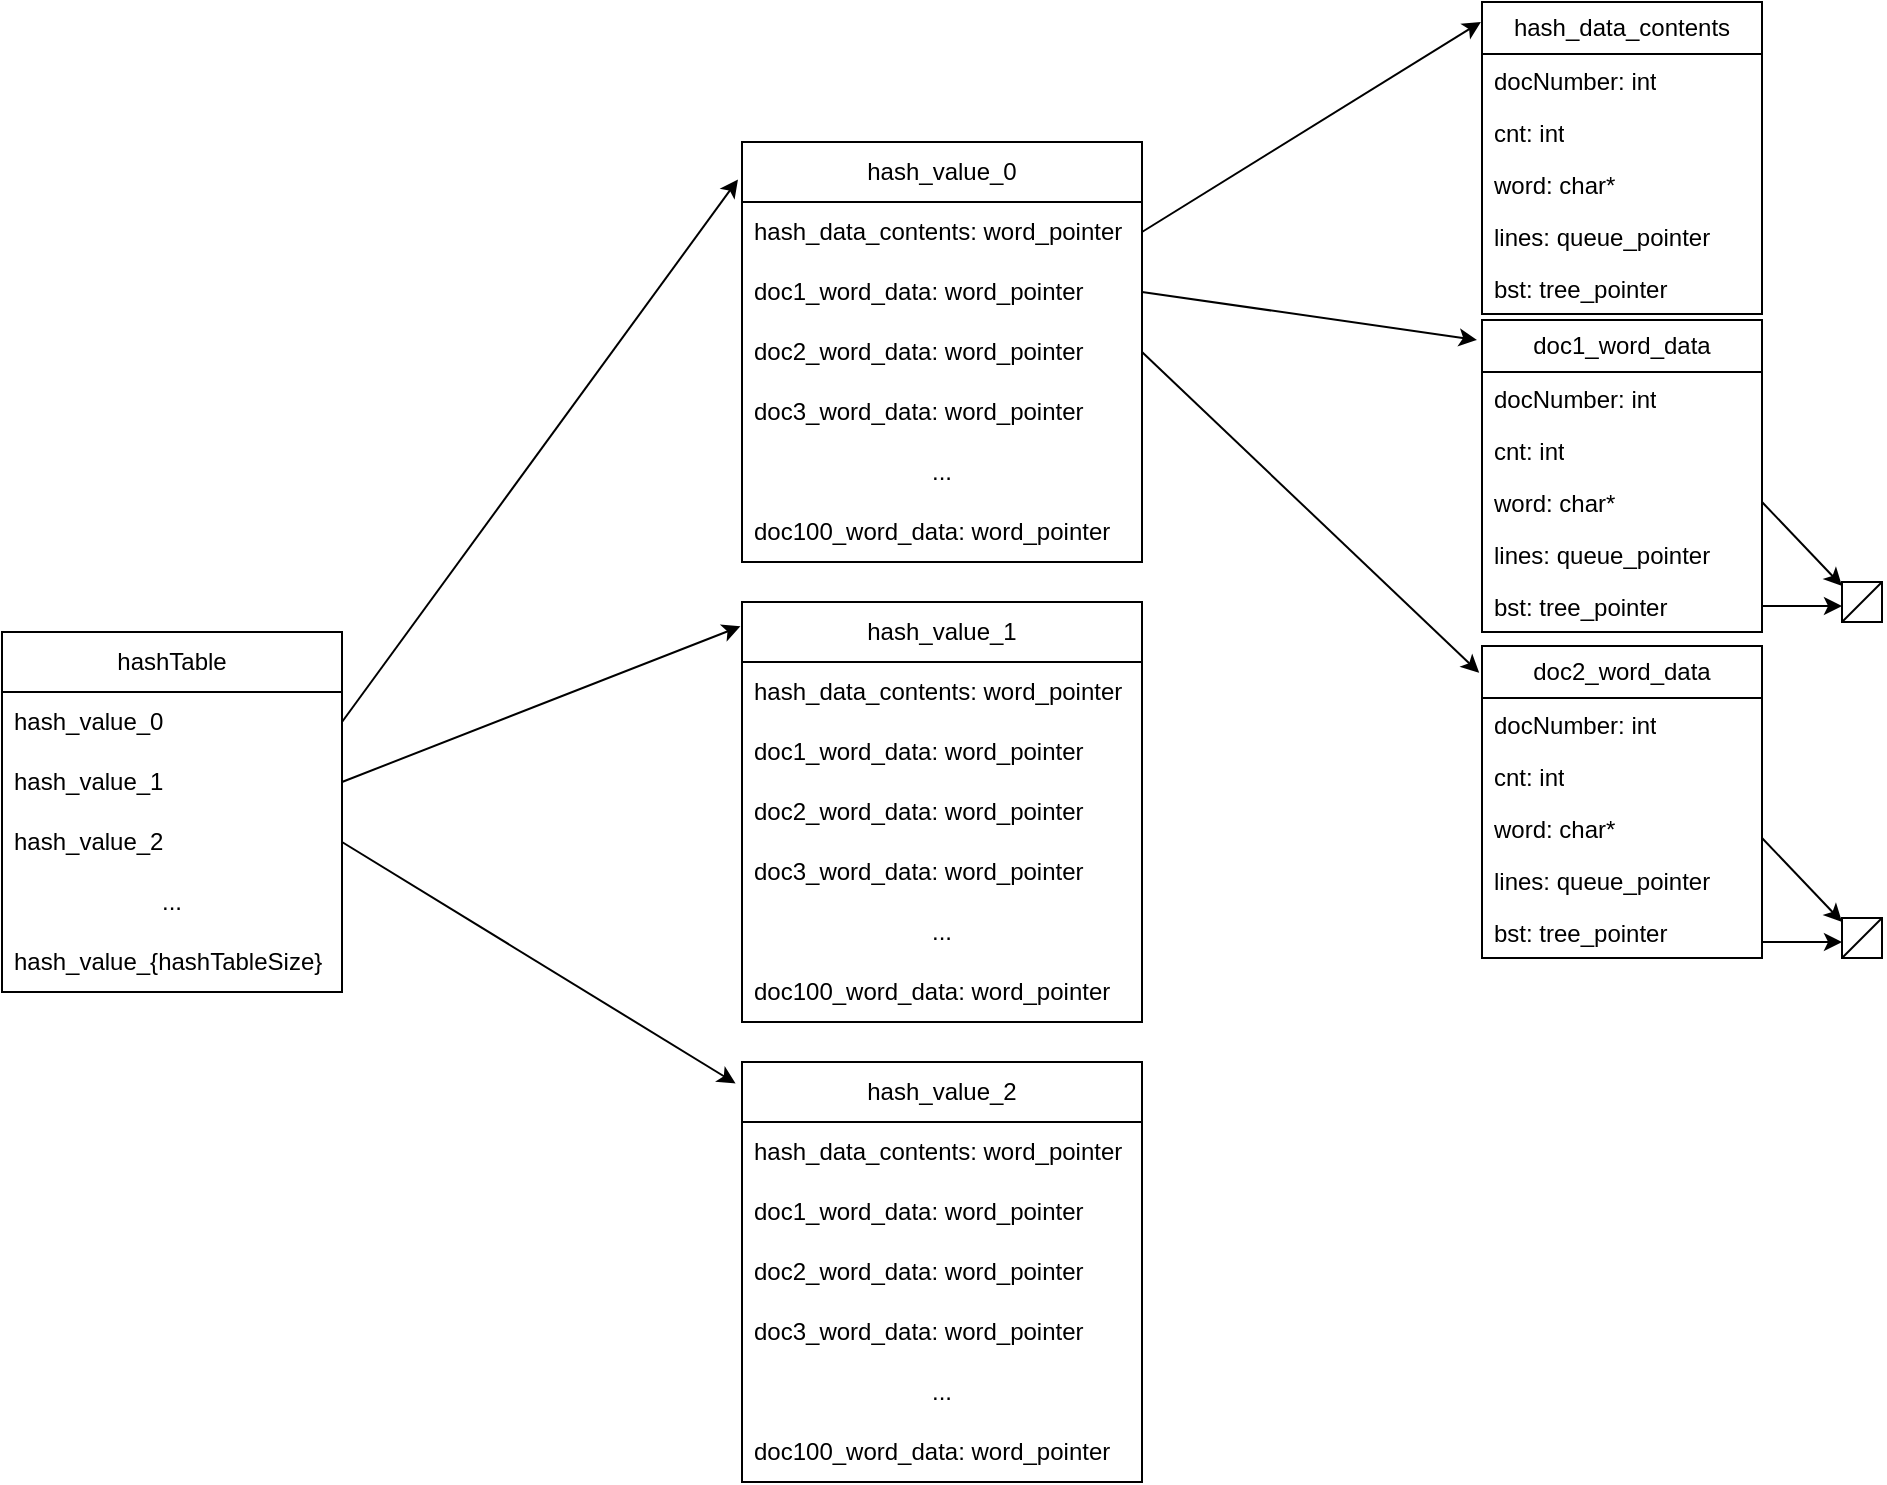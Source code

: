<mxfile version="21.3.7" type="github">
  <diagram id="C5RBs43oDa-KdzZeNtuy" name="Page-1">
    <mxGraphModel dx="1253" dy="264" grid="1" gridSize="10" guides="1" tooltips="1" connect="1" arrows="1" fold="1" page="1" pageScale="1" pageWidth="827" pageHeight="1169" math="0" shadow="0">
      <root>
        <mxCell id="WIyWlLk6GJQsqaUBKTNV-0" />
        <mxCell id="WIyWlLk6GJQsqaUBKTNV-1" parent="WIyWlLk6GJQsqaUBKTNV-0" />
        <mxCell id="9guXmSiyD-ebFP474_FE-5" value="hash_data_contents" style="swimlane;fontStyle=0;childLayout=stackLayout;horizontal=1;startSize=26;fillColor=none;horizontalStack=0;resizeParent=1;resizeParentMax=0;resizeLast=0;collapsible=1;marginBottom=0;whiteSpace=wrap;html=1;" vertex="1" parent="WIyWlLk6GJQsqaUBKTNV-1">
          <mxGeometry x="640" y="20" width="140" height="156" as="geometry" />
        </mxCell>
        <mxCell id="9guXmSiyD-ebFP474_FE-6" value="docNumber: int" style="text;strokeColor=none;fillColor=none;align=left;verticalAlign=top;spacingLeft=4;spacingRight=4;overflow=hidden;rotatable=0;points=[[0,0.5],[1,0.5]];portConstraint=eastwest;whiteSpace=wrap;html=1;" vertex="1" parent="9guXmSiyD-ebFP474_FE-5">
          <mxGeometry y="26" width="140" height="26" as="geometry" />
        </mxCell>
        <mxCell id="9guXmSiyD-ebFP474_FE-7" value="cnt: int" style="text;strokeColor=none;fillColor=none;align=left;verticalAlign=top;spacingLeft=4;spacingRight=4;overflow=hidden;rotatable=0;points=[[0,0.5],[1,0.5]];portConstraint=eastwest;whiteSpace=wrap;html=1;" vertex="1" parent="9guXmSiyD-ebFP474_FE-5">
          <mxGeometry y="52" width="140" height="26" as="geometry" />
        </mxCell>
        <mxCell id="9guXmSiyD-ebFP474_FE-8" value="word: char*" style="text;strokeColor=none;fillColor=none;align=left;verticalAlign=top;spacingLeft=4;spacingRight=4;overflow=hidden;rotatable=0;points=[[0,0.5],[1,0.5]];portConstraint=eastwest;whiteSpace=wrap;html=1;" vertex="1" parent="9guXmSiyD-ebFP474_FE-5">
          <mxGeometry y="78" width="140" height="26" as="geometry" />
        </mxCell>
        <mxCell id="9guXmSiyD-ebFP474_FE-9" value="lines: queue_pointer" style="text;strokeColor=none;fillColor=none;align=left;verticalAlign=top;spacingLeft=4;spacingRight=4;overflow=hidden;rotatable=0;points=[[0,0.5],[1,0.5]];portConstraint=eastwest;whiteSpace=wrap;html=1;" vertex="1" parent="9guXmSiyD-ebFP474_FE-5">
          <mxGeometry y="104" width="140" height="26" as="geometry" />
        </mxCell>
        <mxCell id="9guXmSiyD-ebFP474_FE-10" value="bst: tree_pointer" style="text;strokeColor=none;fillColor=none;align=left;verticalAlign=top;spacingLeft=4;spacingRight=4;overflow=hidden;rotatable=0;points=[[0,0.5],[1,0.5]];portConstraint=eastwest;whiteSpace=wrap;html=1;" vertex="1" parent="9guXmSiyD-ebFP474_FE-5">
          <mxGeometry y="130" width="140" height="26" as="geometry" />
        </mxCell>
        <mxCell id="9guXmSiyD-ebFP474_FE-11" value="hashTable" style="swimlane;fontStyle=0;childLayout=stackLayout;horizontal=1;startSize=30;horizontalStack=0;resizeParent=1;resizeParentMax=0;resizeLast=0;collapsible=1;marginBottom=0;whiteSpace=wrap;html=1;" vertex="1" parent="WIyWlLk6GJQsqaUBKTNV-1">
          <mxGeometry x="-100" y="335" width="170" height="180" as="geometry" />
        </mxCell>
        <mxCell id="9guXmSiyD-ebFP474_FE-12" value="hash_value_0" style="text;strokeColor=none;fillColor=none;align=left;verticalAlign=middle;spacingLeft=4;spacingRight=4;overflow=hidden;points=[[0,0.5],[1,0.5]];portConstraint=eastwest;rotatable=0;whiteSpace=wrap;html=1;" vertex="1" parent="9guXmSiyD-ebFP474_FE-11">
          <mxGeometry y="30" width="170" height="30" as="geometry" />
        </mxCell>
        <mxCell id="9guXmSiyD-ebFP474_FE-13" value="hash_value_1" style="text;strokeColor=none;fillColor=none;align=left;verticalAlign=middle;spacingLeft=4;spacingRight=4;overflow=hidden;points=[[0,0.5],[1,0.5]];portConstraint=eastwest;rotatable=0;whiteSpace=wrap;html=1;" vertex="1" parent="9guXmSiyD-ebFP474_FE-11">
          <mxGeometry y="60" width="170" height="30" as="geometry" />
        </mxCell>
        <mxCell id="9guXmSiyD-ebFP474_FE-14" value="hash_value_2" style="text;strokeColor=none;fillColor=none;align=left;verticalAlign=middle;spacingLeft=4;spacingRight=4;overflow=hidden;points=[[0,0.5],[1,0.5]];portConstraint=eastwest;rotatable=0;whiteSpace=wrap;html=1;" vertex="1" parent="9guXmSiyD-ebFP474_FE-11">
          <mxGeometry y="90" width="170" height="30" as="geometry" />
        </mxCell>
        <mxCell id="9guXmSiyD-ebFP474_FE-16" value="..." style="text;strokeColor=none;fillColor=none;align=center;verticalAlign=middle;spacingLeft=4;spacingRight=4;overflow=hidden;points=[[0,0.5],[1,0.5]];portConstraint=eastwest;rotatable=0;whiteSpace=wrap;html=1;" vertex="1" parent="9guXmSiyD-ebFP474_FE-11">
          <mxGeometry y="120" width="170" height="30" as="geometry" />
        </mxCell>
        <mxCell id="9guXmSiyD-ebFP474_FE-25" value="hash_value_{hashTableSize}" style="text;strokeColor=none;fillColor=none;align=left;verticalAlign=middle;spacingLeft=4;spacingRight=4;overflow=hidden;points=[[0,0.5],[1,0.5]];portConstraint=eastwest;rotatable=0;whiteSpace=wrap;html=1;" vertex="1" parent="9guXmSiyD-ebFP474_FE-11">
          <mxGeometry y="150" width="170" height="30" as="geometry" />
        </mxCell>
        <mxCell id="9guXmSiyD-ebFP474_FE-17" value="hash_value_0" style="swimlane;fontStyle=0;childLayout=stackLayout;horizontal=1;startSize=30;horizontalStack=0;resizeParent=1;resizeParentMax=0;resizeLast=0;collapsible=1;marginBottom=0;whiteSpace=wrap;html=1;" vertex="1" parent="WIyWlLk6GJQsqaUBKTNV-1">
          <mxGeometry x="270" y="90" width="200" height="210" as="geometry" />
        </mxCell>
        <mxCell id="9guXmSiyD-ebFP474_FE-18" value="hash_data_contents: word_pointer" style="text;strokeColor=none;fillColor=none;align=left;verticalAlign=middle;spacingLeft=4;spacingRight=4;overflow=hidden;points=[[0,0.5],[1,0.5]];portConstraint=eastwest;rotatable=0;whiteSpace=wrap;html=1;" vertex="1" parent="9guXmSiyD-ebFP474_FE-17">
          <mxGeometry y="30" width="200" height="30" as="geometry" />
        </mxCell>
        <mxCell id="9guXmSiyD-ebFP474_FE-19" value="doc1_word_data: word_pointer" style="text;strokeColor=none;fillColor=none;align=left;verticalAlign=middle;spacingLeft=4;spacingRight=4;overflow=hidden;points=[[0,0.5],[1,0.5]];portConstraint=eastwest;rotatable=0;whiteSpace=wrap;html=1;" vertex="1" parent="9guXmSiyD-ebFP474_FE-17">
          <mxGeometry y="60" width="200" height="30" as="geometry" />
        </mxCell>
        <mxCell id="9guXmSiyD-ebFP474_FE-20" value="doc2_word_data: word_pointer" style="text;strokeColor=none;fillColor=none;align=left;verticalAlign=middle;spacingLeft=4;spacingRight=4;overflow=hidden;points=[[0,0.5],[1,0.5]];portConstraint=eastwest;rotatable=0;whiteSpace=wrap;html=1;" vertex="1" parent="9guXmSiyD-ebFP474_FE-17">
          <mxGeometry y="90" width="200" height="30" as="geometry" />
        </mxCell>
        <mxCell id="9guXmSiyD-ebFP474_FE-21" value="doc3_word_data: word_pointer" style="text;strokeColor=none;fillColor=none;align=left;verticalAlign=middle;spacingLeft=4;spacingRight=4;overflow=hidden;points=[[0,0.5],[1,0.5]];portConstraint=eastwest;rotatable=0;whiteSpace=wrap;html=1;" vertex="1" parent="9guXmSiyD-ebFP474_FE-17">
          <mxGeometry y="120" width="200" height="30" as="geometry" />
        </mxCell>
        <mxCell id="9guXmSiyD-ebFP474_FE-23" value="..." style="text;strokeColor=none;fillColor=none;align=center;verticalAlign=middle;spacingLeft=4;spacingRight=4;overflow=hidden;points=[[0,0.5],[1,0.5]];portConstraint=eastwest;rotatable=0;whiteSpace=wrap;html=1;" vertex="1" parent="9guXmSiyD-ebFP474_FE-17">
          <mxGeometry y="150" width="200" height="30" as="geometry" />
        </mxCell>
        <mxCell id="9guXmSiyD-ebFP474_FE-24" value="doc100_word_data: word_pointer" style="text;strokeColor=none;fillColor=none;align=left;verticalAlign=middle;spacingLeft=4;spacingRight=4;overflow=hidden;points=[[0,0.5],[1,0.5]];portConstraint=eastwest;rotatable=0;whiteSpace=wrap;html=1;" vertex="1" parent="9guXmSiyD-ebFP474_FE-17">
          <mxGeometry y="180" width="200" height="30" as="geometry" />
        </mxCell>
        <mxCell id="9guXmSiyD-ebFP474_FE-28" value="hash_value_1" style="swimlane;fontStyle=0;childLayout=stackLayout;horizontal=1;startSize=30;horizontalStack=0;resizeParent=1;resizeParentMax=0;resizeLast=0;collapsible=1;marginBottom=0;whiteSpace=wrap;html=1;" vertex="1" parent="WIyWlLk6GJQsqaUBKTNV-1">
          <mxGeometry x="270" y="320" width="200" height="210" as="geometry" />
        </mxCell>
        <mxCell id="9guXmSiyD-ebFP474_FE-29" value="hash_data_contents: word_pointer" style="text;strokeColor=none;fillColor=none;align=left;verticalAlign=middle;spacingLeft=4;spacingRight=4;overflow=hidden;points=[[0,0.5],[1,0.5]];portConstraint=eastwest;rotatable=0;whiteSpace=wrap;html=1;" vertex="1" parent="9guXmSiyD-ebFP474_FE-28">
          <mxGeometry y="30" width="200" height="30" as="geometry" />
        </mxCell>
        <mxCell id="9guXmSiyD-ebFP474_FE-30" value="doc1_word_data: word_pointer" style="text;strokeColor=none;fillColor=none;align=left;verticalAlign=middle;spacingLeft=4;spacingRight=4;overflow=hidden;points=[[0,0.5],[1,0.5]];portConstraint=eastwest;rotatable=0;whiteSpace=wrap;html=1;" vertex="1" parent="9guXmSiyD-ebFP474_FE-28">
          <mxGeometry y="60" width="200" height="30" as="geometry" />
        </mxCell>
        <mxCell id="9guXmSiyD-ebFP474_FE-31" value="doc2_word_data: word_pointer" style="text;strokeColor=none;fillColor=none;align=left;verticalAlign=middle;spacingLeft=4;spacingRight=4;overflow=hidden;points=[[0,0.5],[1,0.5]];portConstraint=eastwest;rotatable=0;whiteSpace=wrap;html=1;" vertex="1" parent="9guXmSiyD-ebFP474_FE-28">
          <mxGeometry y="90" width="200" height="30" as="geometry" />
        </mxCell>
        <mxCell id="9guXmSiyD-ebFP474_FE-32" value="doc3_word_data: word_pointer" style="text;strokeColor=none;fillColor=none;align=left;verticalAlign=middle;spacingLeft=4;spacingRight=4;overflow=hidden;points=[[0,0.5],[1,0.5]];portConstraint=eastwest;rotatable=0;whiteSpace=wrap;html=1;" vertex="1" parent="9guXmSiyD-ebFP474_FE-28">
          <mxGeometry y="120" width="200" height="30" as="geometry" />
        </mxCell>
        <mxCell id="9guXmSiyD-ebFP474_FE-33" value="..." style="text;strokeColor=none;fillColor=none;align=center;verticalAlign=middle;spacingLeft=4;spacingRight=4;overflow=hidden;points=[[0,0.5],[1,0.5]];portConstraint=eastwest;rotatable=0;whiteSpace=wrap;html=1;" vertex="1" parent="9guXmSiyD-ebFP474_FE-28">
          <mxGeometry y="150" width="200" height="30" as="geometry" />
        </mxCell>
        <mxCell id="9guXmSiyD-ebFP474_FE-34" value="doc100_word_data: word_pointer" style="text;strokeColor=none;fillColor=none;align=left;verticalAlign=middle;spacingLeft=4;spacingRight=4;overflow=hidden;points=[[0,0.5],[1,0.5]];portConstraint=eastwest;rotatable=0;whiteSpace=wrap;html=1;" vertex="1" parent="9guXmSiyD-ebFP474_FE-28">
          <mxGeometry y="180" width="200" height="30" as="geometry" />
        </mxCell>
        <mxCell id="9guXmSiyD-ebFP474_FE-35" value="hash_value_2" style="swimlane;fontStyle=0;childLayout=stackLayout;horizontal=1;startSize=30;horizontalStack=0;resizeParent=1;resizeParentMax=0;resizeLast=0;collapsible=1;marginBottom=0;whiteSpace=wrap;html=1;" vertex="1" parent="WIyWlLk6GJQsqaUBKTNV-1">
          <mxGeometry x="270" y="550" width="200" height="210" as="geometry" />
        </mxCell>
        <mxCell id="9guXmSiyD-ebFP474_FE-36" value="hash_data_contents: word_pointer" style="text;strokeColor=none;fillColor=none;align=left;verticalAlign=middle;spacingLeft=4;spacingRight=4;overflow=hidden;points=[[0,0.5],[1,0.5]];portConstraint=eastwest;rotatable=0;whiteSpace=wrap;html=1;" vertex="1" parent="9guXmSiyD-ebFP474_FE-35">
          <mxGeometry y="30" width="200" height="30" as="geometry" />
        </mxCell>
        <mxCell id="9guXmSiyD-ebFP474_FE-37" value="doc1_word_data: word_pointer" style="text;strokeColor=none;fillColor=none;align=left;verticalAlign=middle;spacingLeft=4;spacingRight=4;overflow=hidden;points=[[0,0.5],[1,0.5]];portConstraint=eastwest;rotatable=0;whiteSpace=wrap;html=1;" vertex="1" parent="9guXmSiyD-ebFP474_FE-35">
          <mxGeometry y="60" width="200" height="30" as="geometry" />
        </mxCell>
        <mxCell id="9guXmSiyD-ebFP474_FE-38" value="doc2_word_data: word_pointer" style="text;strokeColor=none;fillColor=none;align=left;verticalAlign=middle;spacingLeft=4;spacingRight=4;overflow=hidden;points=[[0,0.5],[1,0.5]];portConstraint=eastwest;rotatable=0;whiteSpace=wrap;html=1;" vertex="1" parent="9guXmSiyD-ebFP474_FE-35">
          <mxGeometry y="90" width="200" height="30" as="geometry" />
        </mxCell>
        <mxCell id="9guXmSiyD-ebFP474_FE-39" value="doc3_word_data: word_pointer" style="text;strokeColor=none;fillColor=none;align=left;verticalAlign=middle;spacingLeft=4;spacingRight=4;overflow=hidden;points=[[0,0.5],[1,0.5]];portConstraint=eastwest;rotatable=0;whiteSpace=wrap;html=1;" vertex="1" parent="9guXmSiyD-ebFP474_FE-35">
          <mxGeometry y="120" width="200" height="30" as="geometry" />
        </mxCell>
        <mxCell id="9guXmSiyD-ebFP474_FE-40" value="..." style="text;strokeColor=none;fillColor=none;align=center;verticalAlign=middle;spacingLeft=4;spacingRight=4;overflow=hidden;points=[[0,0.5],[1,0.5]];portConstraint=eastwest;rotatable=0;whiteSpace=wrap;html=1;" vertex="1" parent="9guXmSiyD-ebFP474_FE-35">
          <mxGeometry y="150" width="200" height="30" as="geometry" />
        </mxCell>
        <mxCell id="9guXmSiyD-ebFP474_FE-41" value="doc100_word_data: word_pointer" style="text;strokeColor=none;fillColor=none;align=left;verticalAlign=middle;spacingLeft=4;spacingRight=4;overflow=hidden;points=[[0,0.5],[1,0.5]];portConstraint=eastwest;rotatable=0;whiteSpace=wrap;html=1;" vertex="1" parent="9guXmSiyD-ebFP474_FE-35">
          <mxGeometry y="180" width="200" height="30" as="geometry" />
        </mxCell>
        <mxCell id="9guXmSiyD-ebFP474_FE-42" value="" style="endArrow=classic;html=1;rounded=0;exitX=1;exitY=0.5;exitDx=0;exitDy=0;entryX=-0.01;entryY=0.089;entryDx=0;entryDy=0;entryPerimeter=0;" edge="1" parent="WIyWlLk6GJQsqaUBKTNV-1" source="9guXmSiyD-ebFP474_FE-12" target="9guXmSiyD-ebFP474_FE-17">
          <mxGeometry width="50" height="50" relative="1" as="geometry">
            <mxPoint x="130" y="370" as="sourcePoint" />
            <mxPoint x="180" y="320" as="targetPoint" />
          </mxGeometry>
        </mxCell>
        <mxCell id="9guXmSiyD-ebFP474_FE-44" value="" style="endArrow=classic;html=1;rounded=0;exitX=1;exitY=0.5;exitDx=0;exitDy=0;entryX=-0.004;entryY=0.058;entryDx=0;entryDy=0;entryPerimeter=0;" edge="1" parent="WIyWlLk6GJQsqaUBKTNV-1" source="9guXmSiyD-ebFP474_FE-13" target="9guXmSiyD-ebFP474_FE-28">
          <mxGeometry width="50" height="50" relative="1" as="geometry">
            <mxPoint x="110" y="410" as="sourcePoint" />
            <mxPoint x="160" y="360" as="targetPoint" />
          </mxGeometry>
        </mxCell>
        <mxCell id="9guXmSiyD-ebFP474_FE-45" value="" style="endArrow=classic;html=1;rounded=0;exitX=1;exitY=0.5;exitDx=0;exitDy=0;entryX=-0.016;entryY=0.051;entryDx=0;entryDy=0;entryPerimeter=0;" edge="1" parent="WIyWlLk6GJQsqaUBKTNV-1" source="9guXmSiyD-ebFP474_FE-14" target="9guXmSiyD-ebFP474_FE-35">
          <mxGeometry width="50" height="50" relative="1" as="geometry">
            <mxPoint x="150" y="470" as="sourcePoint" />
            <mxPoint x="200" y="420" as="targetPoint" />
          </mxGeometry>
        </mxCell>
        <mxCell id="9guXmSiyD-ebFP474_FE-46" value="" style="endArrow=classic;html=1;rounded=0;exitX=1;exitY=0.5;exitDx=0;exitDy=0;entryX=-0.004;entryY=0.064;entryDx=0;entryDy=0;entryPerimeter=0;" edge="1" parent="WIyWlLk6GJQsqaUBKTNV-1" source="9guXmSiyD-ebFP474_FE-18" target="9guXmSiyD-ebFP474_FE-5">
          <mxGeometry width="50" height="50" relative="1" as="geometry">
            <mxPoint x="530" y="110" as="sourcePoint" />
            <mxPoint x="580" y="60" as="targetPoint" />
          </mxGeometry>
        </mxCell>
        <mxCell id="9guXmSiyD-ebFP474_FE-47" value="doc1_word_data" style="swimlane;fontStyle=0;childLayout=stackLayout;horizontal=1;startSize=26;fillColor=none;horizontalStack=0;resizeParent=1;resizeParentMax=0;resizeLast=0;collapsible=1;marginBottom=0;whiteSpace=wrap;html=1;" vertex="1" parent="WIyWlLk6GJQsqaUBKTNV-1">
          <mxGeometry x="640" y="179" width="140" height="156" as="geometry" />
        </mxCell>
        <mxCell id="9guXmSiyD-ebFP474_FE-48" value="docNumber: int" style="text;strokeColor=none;fillColor=none;align=left;verticalAlign=top;spacingLeft=4;spacingRight=4;overflow=hidden;rotatable=0;points=[[0,0.5],[1,0.5]];portConstraint=eastwest;whiteSpace=wrap;html=1;" vertex="1" parent="9guXmSiyD-ebFP474_FE-47">
          <mxGeometry y="26" width="140" height="26" as="geometry" />
        </mxCell>
        <mxCell id="9guXmSiyD-ebFP474_FE-49" value="cnt: int" style="text;strokeColor=none;fillColor=none;align=left;verticalAlign=top;spacingLeft=4;spacingRight=4;overflow=hidden;rotatable=0;points=[[0,0.5],[1,0.5]];portConstraint=eastwest;whiteSpace=wrap;html=1;" vertex="1" parent="9guXmSiyD-ebFP474_FE-47">
          <mxGeometry y="52" width="140" height="26" as="geometry" />
        </mxCell>
        <mxCell id="9guXmSiyD-ebFP474_FE-50" value="word: char*" style="text;strokeColor=none;fillColor=none;align=left;verticalAlign=top;spacingLeft=4;spacingRight=4;overflow=hidden;rotatable=0;points=[[0,0.5],[1,0.5]];portConstraint=eastwest;whiteSpace=wrap;html=1;" vertex="1" parent="9guXmSiyD-ebFP474_FE-47">
          <mxGeometry y="78" width="140" height="26" as="geometry" />
        </mxCell>
        <mxCell id="9guXmSiyD-ebFP474_FE-51" value="lines: queue_pointer" style="text;strokeColor=none;fillColor=none;align=left;verticalAlign=top;spacingLeft=4;spacingRight=4;overflow=hidden;rotatable=0;points=[[0,0.5],[1,0.5]];portConstraint=eastwest;whiteSpace=wrap;html=1;" vertex="1" parent="9guXmSiyD-ebFP474_FE-47">
          <mxGeometry y="104" width="140" height="26" as="geometry" />
        </mxCell>
        <mxCell id="9guXmSiyD-ebFP474_FE-52" value="bst: tree_pointer" style="text;strokeColor=none;fillColor=none;align=left;verticalAlign=top;spacingLeft=4;spacingRight=4;overflow=hidden;rotatable=0;points=[[0,0.5],[1,0.5]];portConstraint=eastwest;whiteSpace=wrap;html=1;" vertex="1" parent="9guXmSiyD-ebFP474_FE-47">
          <mxGeometry y="130" width="140" height="26" as="geometry" />
        </mxCell>
        <mxCell id="9guXmSiyD-ebFP474_FE-53" value="" style="endArrow=classic;html=1;rounded=0;exitX=1;exitY=0.5;exitDx=0;exitDy=0;entryX=-0.018;entryY=0.064;entryDx=0;entryDy=0;entryPerimeter=0;" edge="1" parent="WIyWlLk6GJQsqaUBKTNV-1" source="9guXmSiyD-ebFP474_FE-19" target="9guXmSiyD-ebFP474_FE-47">
          <mxGeometry width="50" height="50" relative="1" as="geometry">
            <mxPoint x="530" y="210" as="sourcePoint" />
            <mxPoint x="580" y="160" as="targetPoint" />
          </mxGeometry>
        </mxCell>
        <mxCell id="9guXmSiyD-ebFP474_FE-60" value="doc2_word_data" style="swimlane;fontStyle=0;childLayout=stackLayout;horizontal=1;startSize=26;fillColor=none;horizontalStack=0;resizeParent=1;resizeParentMax=0;resizeLast=0;collapsible=1;marginBottom=0;whiteSpace=wrap;html=1;" vertex="1" parent="WIyWlLk6GJQsqaUBKTNV-1">
          <mxGeometry x="640" y="342" width="140" height="156" as="geometry" />
        </mxCell>
        <mxCell id="9guXmSiyD-ebFP474_FE-61" value="docNumber: int" style="text;strokeColor=none;fillColor=none;align=left;verticalAlign=top;spacingLeft=4;spacingRight=4;overflow=hidden;rotatable=0;points=[[0,0.5],[1,0.5]];portConstraint=eastwest;whiteSpace=wrap;html=1;" vertex="1" parent="9guXmSiyD-ebFP474_FE-60">
          <mxGeometry y="26" width="140" height="26" as="geometry" />
        </mxCell>
        <mxCell id="9guXmSiyD-ebFP474_FE-62" value="cnt: int" style="text;strokeColor=none;fillColor=none;align=left;verticalAlign=top;spacingLeft=4;spacingRight=4;overflow=hidden;rotatable=0;points=[[0,0.5],[1,0.5]];portConstraint=eastwest;whiteSpace=wrap;html=1;" vertex="1" parent="9guXmSiyD-ebFP474_FE-60">
          <mxGeometry y="52" width="140" height="26" as="geometry" />
        </mxCell>
        <mxCell id="9guXmSiyD-ebFP474_FE-63" value="word: char*" style="text;strokeColor=none;fillColor=none;align=left;verticalAlign=top;spacingLeft=4;spacingRight=4;overflow=hidden;rotatable=0;points=[[0,0.5],[1,0.5]];portConstraint=eastwest;whiteSpace=wrap;html=1;" vertex="1" parent="9guXmSiyD-ebFP474_FE-60">
          <mxGeometry y="78" width="140" height="26" as="geometry" />
        </mxCell>
        <mxCell id="9guXmSiyD-ebFP474_FE-64" value="lines: queue_pointer" style="text;strokeColor=none;fillColor=none;align=left;verticalAlign=top;spacingLeft=4;spacingRight=4;overflow=hidden;rotatable=0;points=[[0,0.5],[1,0.5]];portConstraint=eastwest;whiteSpace=wrap;html=1;" vertex="1" parent="9guXmSiyD-ebFP474_FE-60">
          <mxGeometry y="104" width="140" height="26" as="geometry" />
        </mxCell>
        <mxCell id="9guXmSiyD-ebFP474_FE-65" value="bst: tree_pointer" style="text;strokeColor=none;fillColor=none;align=left;verticalAlign=top;spacingLeft=4;spacingRight=4;overflow=hidden;rotatable=0;points=[[0,0.5],[1,0.5]];portConstraint=eastwest;whiteSpace=wrap;html=1;" vertex="1" parent="9guXmSiyD-ebFP474_FE-60">
          <mxGeometry y="130" width="140" height="26" as="geometry" />
        </mxCell>
        <mxCell id="9guXmSiyD-ebFP474_FE-66" value="" style="endArrow=classic;html=1;rounded=0;exitX=1;exitY=0.5;exitDx=0;exitDy=0;entryX=-0.01;entryY=0.086;entryDx=0;entryDy=0;entryPerimeter=0;" edge="1" parent="WIyWlLk6GJQsqaUBKTNV-1" source="9guXmSiyD-ebFP474_FE-20" target="9guXmSiyD-ebFP474_FE-60">
          <mxGeometry width="50" height="50" relative="1" as="geometry">
            <mxPoint x="580" y="270" as="sourcePoint" />
            <mxPoint x="630" y="220" as="targetPoint" />
          </mxGeometry>
        </mxCell>
        <mxCell id="9guXmSiyD-ebFP474_FE-67" value="" style="endArrow=classic;html=1;rounded=0;exitX=1;exitY=0.5;exitDx=0;exitDy=0;entryX=0;entryY=0.5;entryDx=0;entryDy=0;" edge="1" parent="WIyWlLk6GJQsqaUBKTNV-1" source="9guXmSiyD-ebFP474_FE-52">
          <mxGeometry width="50" height="50" relative="1" as="geometry">
            <mxPoint x="800" y="315" as="sourcePoint" />
            <mxPoint x="820" y="322.0" as="targetPoint" />
          </mxGeometry>
        </mxCell>
        <mxCell id="9guXmSiyD-ebFP474_FE-68" value="" style="endArrow=classic;html=1;rounded=0;exitX=1;exitY=0.5;exitDx=0;exitDy=0;entryX=0;entryY=0;entryDx=0;entryDy=0;" edge="1" parent="WIyWlLk6GJQsqaUBKTNV-1" source="9guXmSiyD-ebFP474_FE-50">
          <mxGeometry width="50" height="50" relative="1" as="geometry">
            <mxPoint x="820" y="270" as="sourcePoint" />
            <mxPoint x="820" y="312.0" as="targetPoint" />
          </mxGeometry>
        </mxCell>
        <mxCell id="9guXmSiyD-ebFP474_FE-69" value="" style="rounded=0;whiteSpace=wrap;html=1;" vertex="1" parent="WIyWlLk6GJQsqaUBKTNV-1">
          <mxGeometry x="820" y="310" width="20" height="20" as="geometry" />
        </mxCell>
        <mxCell id="9guXmSiyD-ebFP474_FE-70" value="" style="endArrow=none;html=1;rounded=0;exitX=0;exitY=1;exitDx=0;exitDy=0;" edge="1" parent="WIyWlLk6GJQsqaUBKTNV-1" source="9guXmSiyD-ebFP474_FE-69">
          <mxGeometry width="50" height="50" relative="1" as="geometry">
            <mxPoint x="790" y="360" as="sourcePoint" />
            <mxPoint x="840" y="310" as="targetPoint" />
          </mxGeometry>
        </mxCell>
        <mxCell id="9guXmSiyD-ebFP474_FE-71" value="" style="endArrow=classic;html=1;rounded=0;exitX=1;exitY=0.5;exitDx=0;exitDy=0;entryX=0;entryY=0.5;entryDx=0;entryDy=0;" edge="1" parent="WIyWlLk6GJQsqaUBKTNV-1">
          <mxGeometry width="50" height="50" relative="1" as="geometry">
            <mxPoint x="780" y="490" as="sourcePoint" />
            <mxPoint x="820" y="490.0" as="targetPoint" />
          </mxGeometry>
        </mxCell>
        <mxCell id="9guXmSiyD-ebFP474_FE-72" value="" style="endArrow=classic;html=1;rounded=0;exitX=1;exitY=0.5;exitDx=0;exitDy=0;entryX=0;entryY=0;entryDx=0;entryDy=0;" edge="1" parent="WIyWlLk6GJQsqaUBKTNV-1">
          <mxGeometry width="50" height="50" relative="1" as="geometry">
            <mxPoint x="780" y="438" as="sourcePoint" />
            <mxPoint x="820" y="480.0" as="targetPoint" />
          </mxGeometry>
        </mxCell>
        <mxCell id="9guXmSiyD-ebFP474_FE-73" value="" style="rounded=0;whiteSpace=wrap;html=1;" vertex="1" parent="WIyWlLk6GJQsqaUBKTNV-1">
          <mxGeometry x="820" y="478" width="20" height="20" as="geometry" />
        </mxCell>
        <mxCell id="9guXmSiyD-ebFP474_FE-74" value="" style="endArrow=none;html=1;rounded=0;exitX=0;exitY=1;exitDx=0;exitDy=0;" edge="1" parent="WIyWlLk6GJQsqaUBKTNV-1" source="9guXmSiyD-ebFP474_FE-73">
          <mxGeometry width="50" height="50" relative="1" as="geometry">
            <mxPoint x="790" y="528" as="sourcePoint" />
            <mxPoint x="840" y="478" as="targetPoint" />
          </mxGeometry>
        </mxCell>
      </root>
    </mxGraphModel>
  </diagram>
</mxfile>
